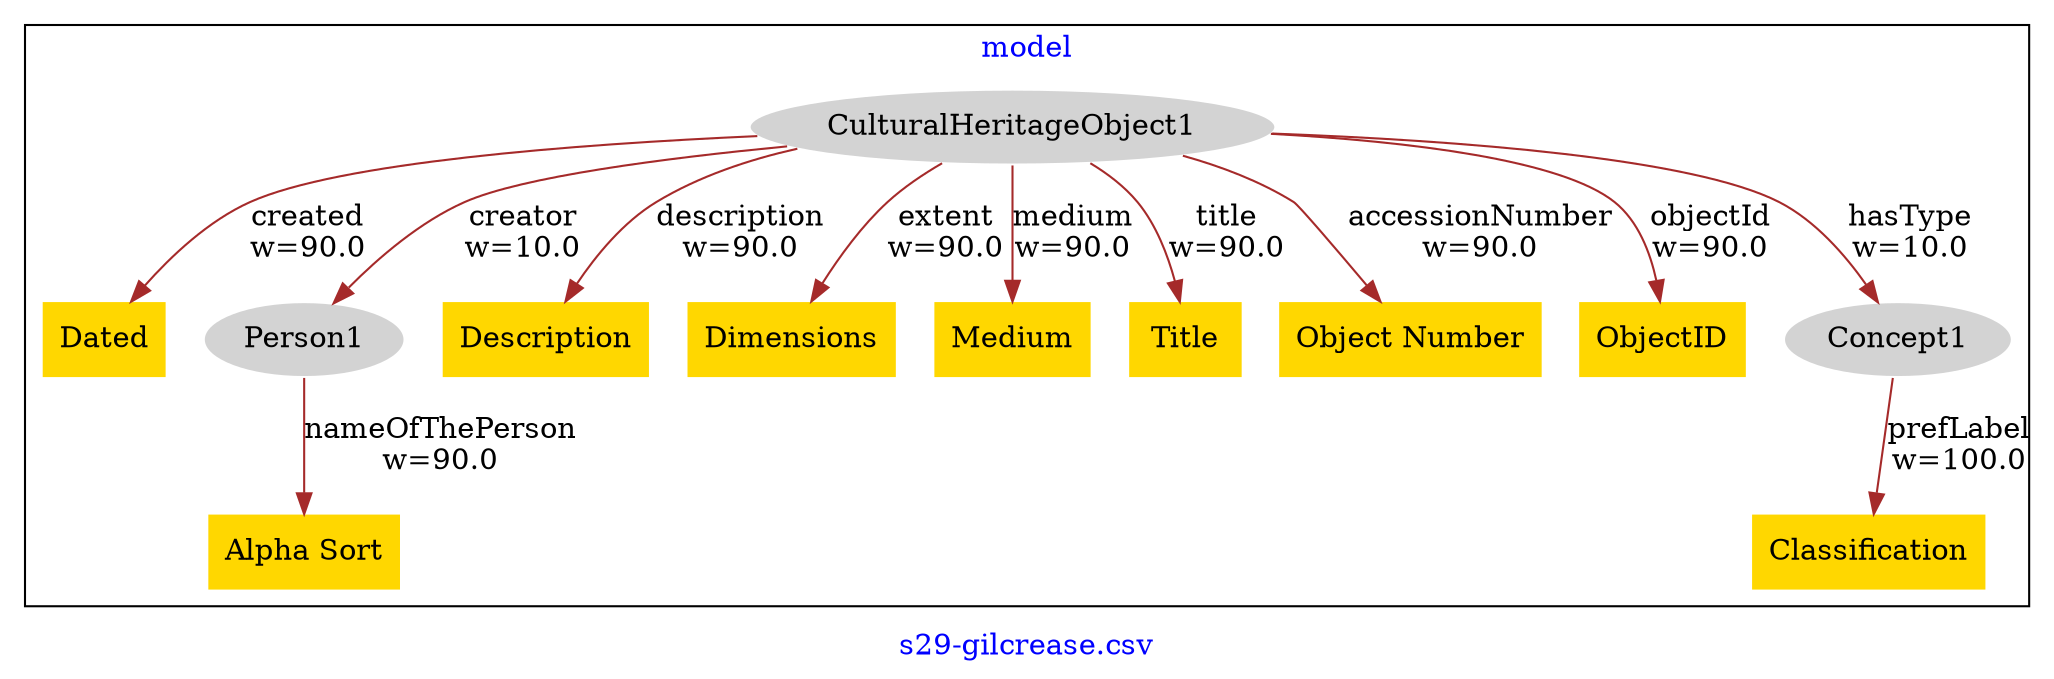 digraph n0 {
fontcolor="blue"
remincross="true"
label="s29-gilcrease.csv"
subgraph cluster {
label="model"
n2[style="filled",color="white",fillcolor="lightgray",label="CulturalHeritageObject1\n"];
n3[shape="plaintext",style="filled",fillcolor="gold",label="Dated\n"];
n4[style="filled",color="white",fillcolor="lightgray",label="Person1\n"];
n5[shape="plaintext",style="filled",fillcolor="gold",label="Description\n"];
n6[shape="plaintext",style="filled",fillcolor="gold",label="Dimensions\n"];
n7[shape="plaintext",style="filled",fillcolor="gold",label="Medium\n"];
n8[shape="plaintext",style="filled",fillcolor="gold",label="Title\n"];
n9[shape="plaintext",style="filled",fillcolor="gold",label="Object Number\n"];
n10[shape="plaintext",style="filled",fillcolor="gold",label="ObjectID\n"];
n11[style="filled",color="white",fillcolor="lightgray",label="Concept1\n"];
n12[shape="plaintext",style="filled",fillcolor="gold",label="Alpha Sort\n"];
n13[shape="plaintext",style="filled",fillcolor="gold",label="Classification\n"];
}
n2 -> n3[color="brown",fontcolor="black",label="created\nw=90.0"]
n2 -> n4[color="brown",fontcolor="black",label="creator\nw=10.0"]
n2 -> n5[color="brown",fontcolor="black",label="description\nw=90.0"]
n2 -> n6[color="brown",fontcolor="black",label="extent\nw=90.0"]
n2 -> n7[color="brown",fontcolor="black",label="medium\nw=90.0"]
n2 -> n8[color="brown",fontcolor="black",label="title\nw=90.0"]
n2 -> n9[color="brown",fontcolor="black",label="accessionNumber\nw=90.0"]
n2 -> n10[color="brown",fontcolor="black",label="objectId\nw=90.0"]
n2 -> n11[color="brown",fontcolor="black",label="hasType\nw=10.0"]
n4 -> n12[color="brown",fontcolor="black",label="nameOfThePerson\nw=90.0"]
n11 -> n13[color="brown",fontcolor="black",label="prefLabel\nw=100.0"]
}
